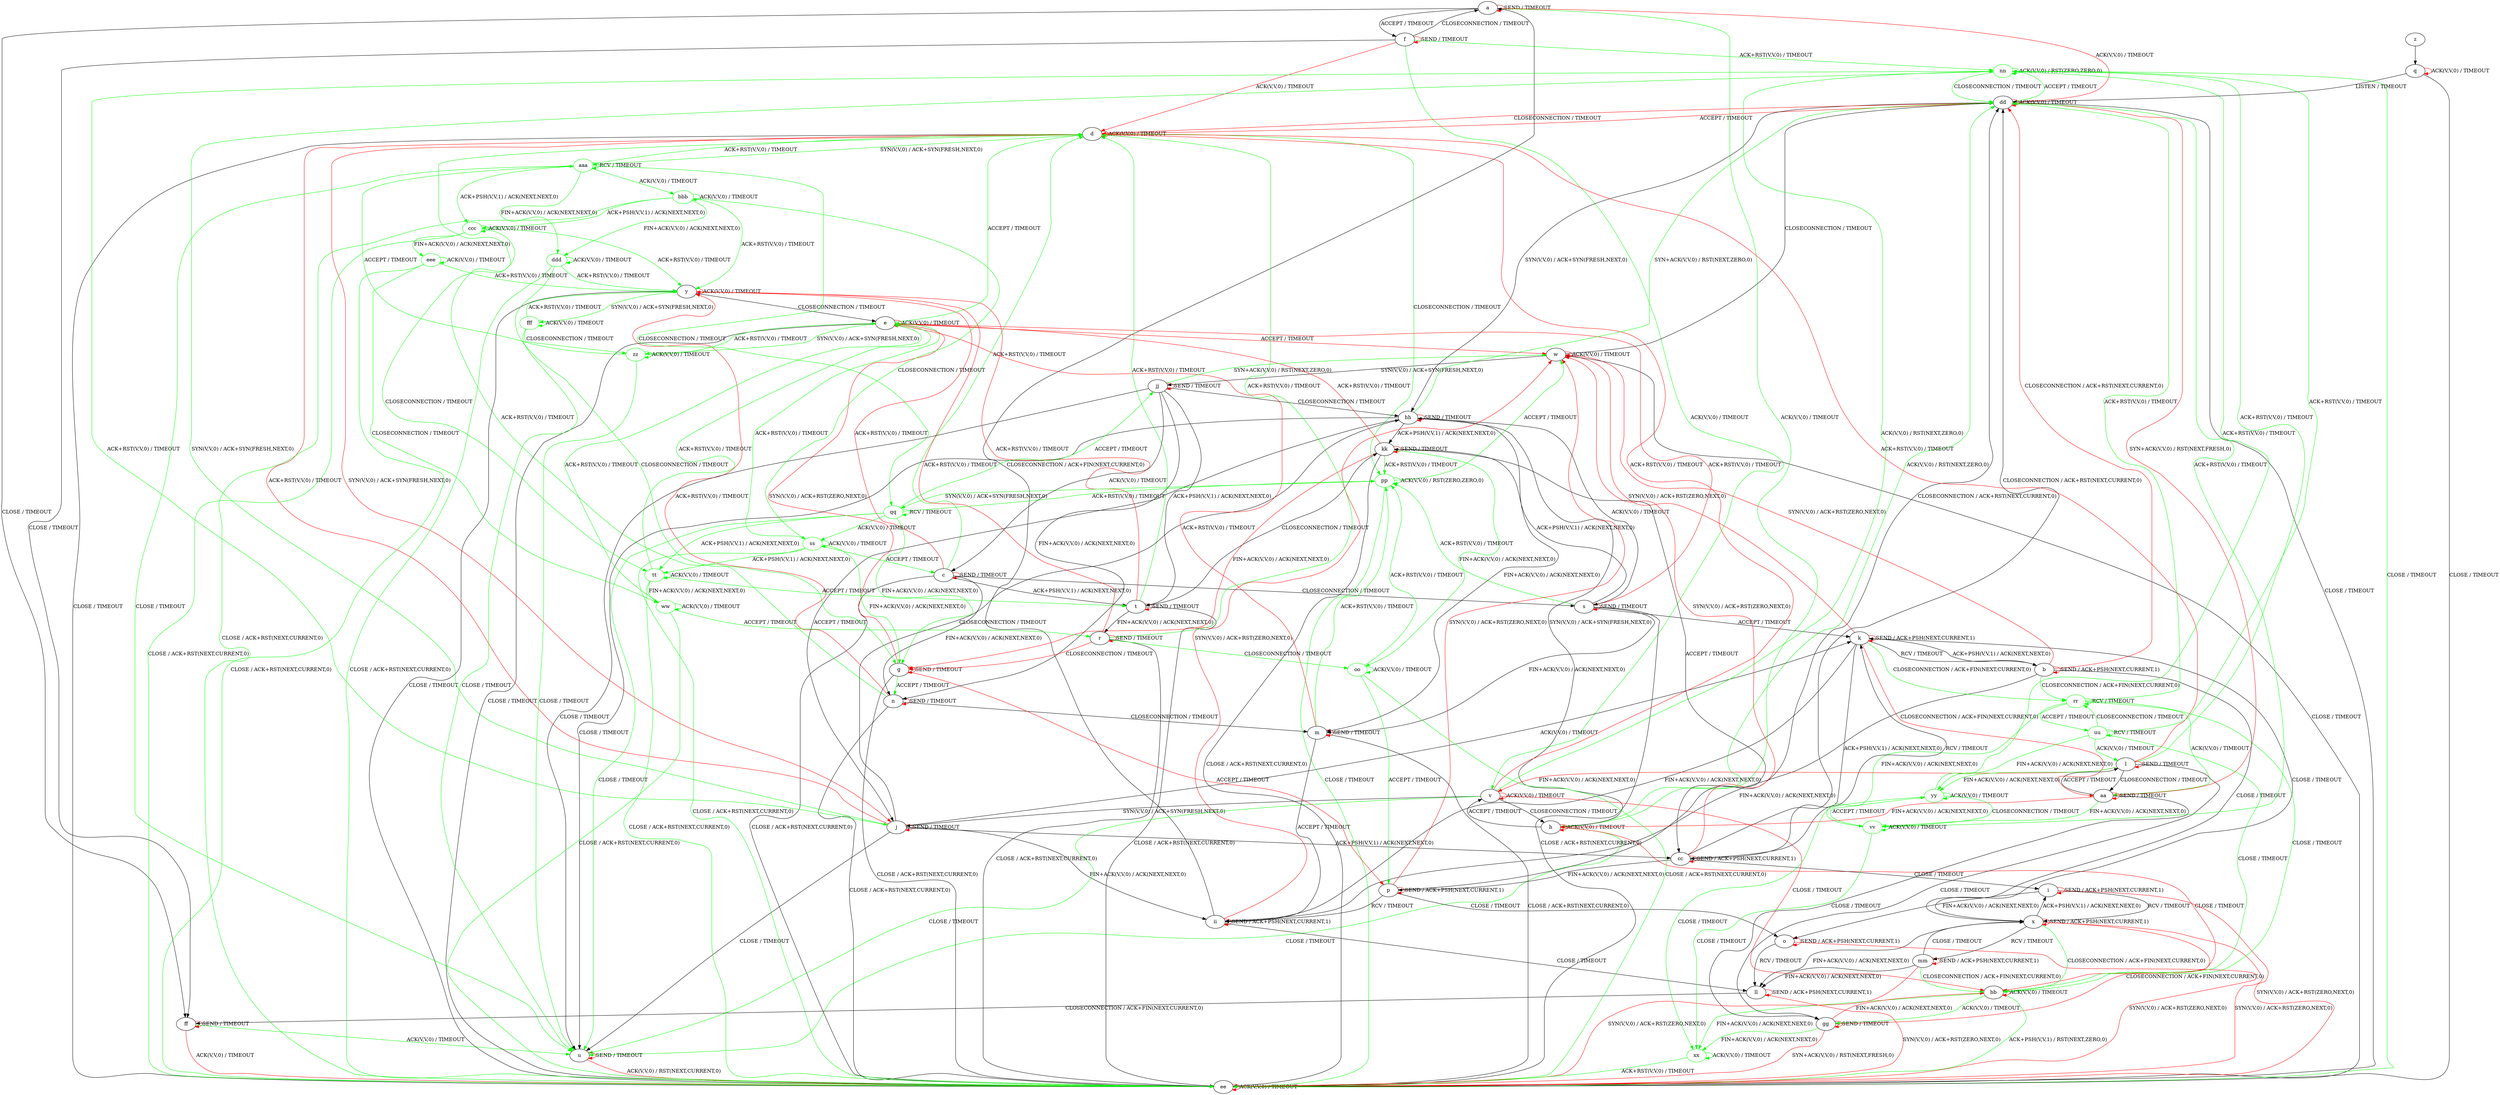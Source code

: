 digraph "" {
	graph ["Incoming time"=13.632042407989502,
		"Outgoing time"=6.1301727294921875,
		Output="{'States': 58, 'Transitions': 871, 'Filename': '../results/tcp/TCP_Windows8_Server-TCP_Linux_Server-msat-2.dot'}",
		Reference="{'States': 39, 'Transitions': 495, 'Filename': '../subjects/tcp/TCP_Windows8_Server.dot'}",
		Solver=msat,
		Updated="{'States': 58, 'Transitions': 685, 'Filename': '../subjects/tcp/TCP_Linux_Server.dot'}",
		"f-measure"=0.5237288135593221,
		precision=0.4510948905109489,
		recall=0.6242424242424243
	];
	a -> a [key=0,
	color=red,
	label="SEND / TIMEOUT"];
a -> f [key=0,
label="ACCEPT / TIMEOUT"];
a -> h [key=0,
color=green,
label="ACK(V,V,0) / TIMEOUT"];
a -> dd [key=0,
color=red,
label="ACK(V,V,0) / TIMEOUT"];
a -> ff [key=0,
label="CLOSE / TIMEOUT"];
b -> b [key=0,
color=red,
label="SEND / ACK+PSH(NEXT,CURRENT,1)"];
b -> k [key=0,
label="ACK+PSH(V,V,1) / ACK(NEXT,NEXT,0)"];
b -> w [key=0,
color=red,
label="SYN(V,V,0) / ACK+RST(ZERO,NEXT,0)"];
b -> x [key=0,
label="CLOSE / TIMEOUT"];
b -> dd [key=0,
color=red,
label="CLOSECONNECTION / ACK+RST(NEXT,CURRENT,0)"];
b -> ii [key=0,
label="FIN+ACK(V,V,0) / ACK(NEXT,NEXT,0)"];
rr [color=green];
b -> rr [key=0,
color=green,
label="CLOSECONNECTION / ACK+FIN(NEXT,CURRENT,0)"];
c -> c [key=0,
color=red,
label="SEND / TIMEOUT"];
c -> d [key=0,
color=green,
label="ACK+RST(V,V,0) / TIMEOUT"];
c -> n [key=0,
label="FIN+ACK(V,V,0) / ACK(NEXT,NEXT,0)"];
c -> s [key=0,
label="CLOSECONNECTION / TIMEOUT"];
c -> t [key=0,
label="ACK+PSH(V,V,1) / ACK(NEXT,NEXT,0)"];
c -> y [key=0,
color=red,
label="ACK+RST(V,V,0) / TIMEOUT"];
c -> ee [key=0,
label="CLOSE / ACK+RST(NEXT,CURRENT,0)"];
d -> d [key=0,
color=red,
label="ACK(V,V,0) / TIMEOUT"];
d -> j [key=0,
color=red,
label="SYN(V,V,0) / ACK+SYN(FRESH,NEXT,0)"];
d -> dd [key=0,
color=red,
label="CLOSECONNECTION / TIMEOUT"];
d -> ee [key=0,
label="CLOSE / TIMEOUT"];
pp [color=green];
d -> pp [key=0,
color=green,
label="CLOSECONNECTION / TIMEOUT"];
aaa [color=green];
d -> aaa [key=0,
color=green,
label="SYN(V,V,0) / ACK+SYN(FRESH,NEXT,0)"];
e -> d [key=0,
color=green,
label="ACCEPT / TIMEOUT"];
e -> e [key=0,
color=red,
label="ACK(V,V,0) / TIMEOUT"];
e -> w [key=0,
color=red,
label="ACCEPT / TIMEOUT"];
e -> ee [key=0,
label="CLOSE / TIMEOUT"];
zz [color=green];
e -> zz [key=0,
color=green,
label="SYN(V,V,0) / ACK+SYN(FRESH,NEXT,0)"];
f -> a [key=0,
label="CLOSECONNECTION / TIMEOUT"];
f -> d [key=0,
color=red,
label="ACK(V,V,0) / TIMEOUT"];
f -> f [key=0,
color=red,
label="SEND / TIMEOUT"];
f -> v [key=0,
color=green,
label="ACK(V,V,0) / TIMEOUT"];
f -> ff [key=0,
label="CLOSE / TIMEOUT"];
nn [color=green];
f -> nn [key=0,
color=green,
label="ACK+RST(V,V,0) / TIMEOUT"];
g -> e [key=0,
color=red,
label="SYN(V,V,0) / ACK+RST(ZERO,NEXT,0)"];
g -> g [key=0,
color=red,
label="SEND / TIMEOUT"];
g -> n [key=0,
color=green,
label="ACCEPT / TIMEOUT"];
g -> p [key=0,
color=red,
label="ACCEPT / TIMEOUT"];
g -> ee [key=0,
label="CLOSE / ACK+RST(NEXT,CURRENT,0)"];
h -> h [key=0,
color=red,
label="ACK(V,V,0) / TIMEOUT"];
h -> u [key=0,
color=green,
label="CLOSE / TIMEOUT"];
h -> v [key=0,
label="ACCEPT / TIMEOUT"];
h -> bb [key=0,
color=red,
label="CLOSE / TIMEOUT"];
h -> dd [key=0,
color=green,
label="ACK(V,V,0) / RST(NEXT,ZERO,0)"];
h -> hh [key=0,
label="SYN(V,V,0) / ACK+SYN(FRESH,NEXT,0)"];
i -> i [key=0,
color=red,
label="SEND / ACK+PSH(NEXT,CURRENT,1)"];
i -> o [key=0,
label="FIN+ACK(V,V,0) / ACK(NEXT,NEXT,0)"];
i -> x [key=0,
label="RCV / TIMEOUT"];
i -> ee [key=0,
color=red,
label="SYN(V,V,0) / ACK+RST(ZERO,NEXT,0)"];
j -> d [key=0,
color=red,
label="ACK+RST(V,V,0) / TIMEOUT"];
j -> j [key=0,
color=red,
label="SEND / TIMEOUT"];
j -> k [key=0,
label="ACK(V,V,0) / TIMEOUT"];
j -> u [key=0,
label="CLOSE / TIMEOUT"];
j -> cc [key=0,
label="ACK+PSH(V,V,1) / ACK(NEXT,NEXT,0)"];
j -> hh [key=0,
label="CLOSECONNECTION / TIMEOUT"];
j -> ii [key=0,
label="FIN+ACK(V,V,0) / ACK(NEXT,NEXT,0)"];
j -> nn [key=0,
color=green,
label="ACK+RST(V,V,0) / TIMEOUT"];
k -> b [key=0,
label="RCV / TIMEOUT"];
k -> k [key=0,
color=red,
label="SEND / ACK+PSH(NEXT,CURRENT,1)"];
k -> w [key=0,
color=red,
label="SYN(V,V,0) / ACK+RST(ZERO,NEXT,0)"];
k -> x [key=0,
label="CLOSE / TIMEOUT"];
k -> aa [key=0,
color=red,
label="CLOSECONNECTION / ACK+FIN(NEXT,CURRENT,0)"];
k -> cc [key=0,
label="ACK+PSH(V,V,1) / ACK(NEXT,NEXT,0)"];
k -> ii [key=0,
label="FIN+ACK(V,V,0) / ACK(NEXT,NEXT,0)"];
k -> rr [key=0,
color=green,
label="CLOSECONNECTION / ACK+FIN(NEXT,CURRENT,0)"];
l -> d [key=0,
color=red,
label="ACK+RST(V,V,0) / TIMEOUT"];
l -> l [key=0,
color=red,
label="SEND / TIMEOUT"];
l -> v [key=0,
color=red,
label="FIN+ACK(V,V,0) / ACK(NEXT,NEXT,0)"];
l -> aa [key=0,
label="CLOSECONNECTION / TIMEOUT"];
l -> gg [key=0,
label="CLOSE / TIMEOUT"];
l -> nn [key=0,
color=green,
label="ACK+RST(V,V,0) / TIMEOUT"];
yy [color=green];
l -> yy [key=0,
color=green,
label="FIN+ACK(V,V,0) / ACK(NEXT,NEXT,0)"];
m -> e [key=0,
color=red,
label="ACK+RST(V,V,0) / TIMEOUT"];
m -> m [key=0,
color=red,
label="SEND / TIMEOUT"];
m -> ee [key=0,
label="CLOSE / ACK+RST(NEXT,CURRENT,0)"];
m -> ii [key=0,
label="ACCEPT / TIMEOUT"];
m -> pp [key=0,
color=green,
label="ACK+RST(V,V,0) / TIMEOUT"];
n -> d [key=0,
color=green,
label="ACK+RST(V,V,0) / TIMEOUT"];
n -> m [key=0,
label="CLOSECONNECTION / TIMEOUT"];
n -> n [key=0,
color=red,
label="SEND / TIMEOUT"];
n -> y [key=0,
color=red,
label="ACK+RST(V,V,0) / TIMEOUT"];
n -> ee [key=0,
label="CLOSE / ACK+RST(NEXT,CURRENT,0)"];
o -> o [key=0,
color=red,
label="SEND / ACK+PSH(NEXT,CURRENT,1)"];
o -> ee [key=0,
color=red,
label="SYN(V,V,0) / ACK+RST(ZERO,NEXT,0)"];
o -> ll [key=0,
label="RCV / TIMEOUT"];
p -> o [key=0,
label="CLOSE / TIMEOUT"];
p -> p [key=0,
color=red,
label="SEND / ACK+PSH(NEXT,CURRENT,1)"];
p -> w [key=0,
color=red,
label="SYN(V,V,0) / ACK+RST(ZERO,NEXT,0)"];
p -> dd [key=0,
label="CLOSECONNECTION / ACK+RST(NEXT,CURRENT,0)"];
p -> ii [key=0,
label="RCV / TIMEOUT"];
q -> q [key=0,
color=red,
label="ACK(V,V,0) / TIMEOUT"];
q -> dd [key=0,
label="LISTEN / TIMEOUT"];
q -> ee [key=0,
label="CLOSE / TIMEOUT"];
r -> d [key=0,
color=green,
label="ACK+RST(V,V,0) / TIMEOUT"];
r -> g [key=0,
color=red,
label="CLOSECONNECTION / TIMEOUT"];
r -> r [key=0,
color=red,
label="SEND / TIMEOUT"];
r -> y [key=0,
color=red,
label="ACK+RST(V,V,0) / TIMEOUT"];
r -> ee [key=0,
label="CLOSE / ACK+RST(NEXT,CURRENT,0)"];
oo [color=green];
r -> oo [key=0,
color=green,
label="CLOSECONNECTION / TIMEOUT"];
s -> e [key=0,
color=red,
label="ACK+RST(V,V,0) / TIMEOUT"];
s -> k [key=0,
label="ACCEPT / TIMEOUT"];
s -> m [key=0,
label="FIN+ACK(V,V,0) / ACK(NEXT,NEXT,0)"];
s -> s [key=0,
color=red,
label="SEND / TIMEOUT"];
s -> ee [key=0,
label="CLOSE / ACK+RST(NEXT,CURRENT,0)"];
s -> kk [key=0,
label="ACK+PSH(V,V,1) / ACK(NEXT,NEXT,0)"];
s -> pp [key=0,
color=green,
label="ACK+RST(V,V,0) / TIMEOUT"];
t -> d [key=0,
color=green,
label="ACK+RST(V,V,0) / TIMEOUT"];
t -> r [key=0,
label="FIN+ACK(V,V,0) / ACK(NEXT,NEXT,0)"];
t -> t [key=0,
color=red,
label="SEND / TIMEOUT"];
t -> y [key=0,
color=red,
label="ACK+RST(V,V,0) / TIMEOUT"];
t -> ee [key=0,
label="CLOSE / ACK+RST(NEXT,CURRENT,0)"];
t -> kk [key=0,
label="CLOSECONNECTION / TIMEOUT"];
u -> u [key=0,
color=red,
label="SEND / TIMEOUT"];
u -> ee [key=0,
color=red,
label="ACK(V,V,0) / RST(NEXT,CURRENT,0)"];
v -> d [key=0,
color=red,
label="ACK+RST(V,V,0) / TIMEOUT"];
v -> h [key=0,
label="CLOSECONNECTION / TIMEOUT"];
v -> j [key=0,
label="SYN(V,V,0) / ACK+SYN(FRESH,NEXT,0)"];
v -> u [key=0,
color=green,
label="CLOSE / TIMEOUT"];
v -> v [key=0,
color=red,
label="ACK(V,V,0) / TIMEOUT"];
v -> bb [key=0,
color=red,
label="CLOSE / TIMEOUT"];
v -> nn [key=0,
color=green,
label="ACK(V,V,0) / RST(NEXT,ZERO,0)"];
w -> w [key=0,
color=red,
label="ACK(V,V,0) / TIMEOUT"];
w -> dd [key=0,
label="CLOSECONNECTION / TIMEOUT"];
w -> ee [key=0,
label="CLOSE / TIMEOUT"];
w -> jj [key=0,
label="SYN(V,V,0) / ACK+SYN(FRESH,NEXT,0)"];
x -> i [key=0,
label="ACK+PSH(V,V,1) / ACK(NEXT,NEXT,0)"];
x -> x [key=0,
color=red,
label="SEND / ACK+PSH(NEXT,CURRENT,1)"];
x -> bb [key=0,
color=green,
label="CLOSECONNECTION / ACK+FIN(NEXT,CURRENT,0)"];
x -> ee [key=0,
color=red,
label="SYN(V,V,0) / ACK+RST(ZERO,NEXT,0)"];
x -> gg [key=0,
color=red,
label="CLOSECONNECTION / ACK+FIN(NEXT,CURRENT,0)"];
x -> ll [key=0,
label="FIN+ACK(V,V,0) / ACK(NEXT,NEXT,0)"];
x -> mm [key=0,
label="RCV / TIMEOUT"];
y -> e [key=0,
label="CLOSECONNECTION / TIMEOUT"];
y -> y [key=0,
color=red,
label="ACK(V,V,0) / TIMEOUT"];
y -> ee [key=0,
label="CLOSE / TIMEOUT"];
fff [color=green];
y -> fff [key=0,
color=green,
label="SYN(V,V,0) / ACK+SYN(FRESH,NEXT,0)"];
z -> q [key=0];
aa -> h [key=0,
color=red,
label="FIN+ACK(V,V,0) / ACK(NEXT,NEXT,0)"];
aa -> l [key=0,
label="ACCEPT / TIMEOUT"];
aa -> aa [key=0,
color=red,
label="SEND / TIMEOUT"];
aa -> dd [key=0,
color=red,
label="SYN+ACK(V,V,0) / RST(NEXT,FRESH,0)"];
aa -> gg [key=0,
label="CLOSE / TIMEOUT"];
vv [color=green];
aa -> vv [key=0,
color=green,
label="FIN+ACK(V,V,0) / ACK(NEXT,NEXT,0)"];
bb -> bb [key=0,
color=red,
label="ACK(V,V,0) / TIMEOUT"];
bb -> ee [key=0,
color=green,
label="ACK+PSH(V,V,1) / RST(NEXT,ZERO,0)"];
bb -> gg [key=0,
color=green,
label="ACK(V,V,0) / TIMEOUT"];
xx [color=green];
bb -> xx [key=0,
color=green,
label="FIN+ACK(V,V,0) / ACK(NEXT,NEXT,0)"];
cc -> i [key=0,
label="CLOSE / TIMEOUT"];
cc -> k [key=0,
label="RCV / TIMEOUT"];
cc -> p [key=0,
label="FIN+ACK(V,V,0) / ACK(NEXT,NEXT,0)"];
cc -> w [key=0,
color=red,
label="SYN(V,V,0) / ACK+RST(ZERO,NEXT,0)"];
cc -> cc [key=0,
color=red,
label="SEND / ACK+PSH(NEXT,CURRENT,1)"];
cc -> dd [key=0,
label="CLOSECONNECTION / ACK+RST(NEXT,CURRENT,0)"];
dd -> d [key=0,
color=red,
label="ACCEPT / TIMEOUT"];
dd -> dd [key=0,
color=red,
label="ACK(V,V,0) / TIMEOUT"];
dd -> ee [key=0,
label="CLOSE / TIMEOUT"];
dd -> hh [key=0,
label="SYN(V,V,0) / ACK+SYN(FRESH,NEXT,0)"];
dd -> nn [key=0,
color=green,
label="ACCEPT / TIMEOUT"];
ee -> ee [key=0,
color=red,
label="ACK(V,V,0) / TIMEOUT"];
ff -> u [key=0,
color=green,
label="ACK(V,V,0) / TIMEOUT"];
ff -> ee [key=0,
color=red,
label="ACK(V,V,0) / TIMEOUT"];
ff -> ff [key=0,
color=red,
label="SEND / TIMEOUT"];
gg -> bb [key=0,
color=red,
label="FIN+ACK(V,V,0) / ACK(NEXT,NEXT,0)"];
gg -> ee [key=0,
color=red,
label="SYN+ACK(V,V,0) / RST(NEXT,FRESH,0)"];
gg -> gg [key=0,
color=red,
label="SEND / TIMEOUT"];
gg -> xx [key=0,
color=green,
label="FIN+ACK(V,V,0) / ACK(NEXT,NEXT,0)"];
hh -> j [key=0,
label="ACCEPT / TIMEOUT"];
hh -> m [key=0,
label="FIN+ACK(V,V,0) / ACK(NEXT,NEXT,0)"];
hh -> s [key=0,
label="ACK(V,V,0) / TIMEOUT"];
hh -> u [key=0,
label="CLOSE / TIMEOUT"];
hh -> dd [key=0,
color=green,
label="SYN+ACK(V,V,0) / RST(NEXT,ZERO,0)"];
hh -> hh [key=0,
color=red,
label="SEND / TIMEOUT"];
hh -> kk [key=0,
label="ACK+PSH(V,V,1) / ACK(NEXT,NEXT,0)"];
ii -> a [key=0,
label="CLOSECONNECTION / ACK+FIN(NEXT,CURRENT,0)"];
ii -> w [key=0,
color=red,
label="SYN(V,V,0) / ACK+RST(ZERO,NEXT,0)"];
ii -> ii [key=0,
color=red,
label="SEND / ACK+PSH(NEXT,CURRENT,1)"];
ii -> ll [key=0,
label="CLOSE / TIMEOUT"];
jj -> c [key=0,
label="ACK(V,V,0) / TIMEOUT"];
jj -> n [key=0,
label="FIN+ACK(V,V,0) / ACK(NEXT,NEXT,0)"];
jj -> t [key=0,
label="ACK+PSH(V,V,1) / ACK(NEXT,NEXT,0)"];
jj -> u [key=0,
label="CLOSE / TIMEOUT"];
jj -> w [key=0,
color=green,
label="SYN+ACK(V,V,0) / RST(NEXT,ZERO,0)"];
jj -> hh [key=0,
label="CLOSECONNECTION / TIMEOUT"];
jj -> jj [key=0,
color=red,
label="SEND / TIMEOUT"];
kk -> e [key=0,
color=red,
label="ACK+RST(V,V,0) / TIMEOUT"];
kk -> g [key=0,
color=red,
label="FIN+ACK(V,V,0) / ACK(NEXT,NEXT,0)"];
kk -> cc [key=0,
label="ACCEPT / TIMEOUT"];
kk -> ee [key=0,
label="CLOSE / ACK+RST(NEXT,CURRENT,0)"];
kk -> kk [key=0,
color=red,
label="SEND / TIMEOUT"];
kk -> oo [key=0,
color=green,
label="FIN+ACK(V,V,0) / ACK(NEXT,NEXT,0)"];
kk -> pp [key=0,
color=green,
label="ACK+RST(V,V,0) / TIMEOUT"];
ll -> ee [key=0,
color=red,
label="SYN(V,V,0) / ACK+RST(ZERO,NEXT,0)"];
ll -> ff [key=0,
label="CLOSECONNECTION / ACK+FIN(NEXT,CURRENT,0)"];
ll -> ll [key=0,
color=red,
label="SEND / ACK+PSH(NEXT,CURRENT,1)"];
mm -> x [key=0,
label="CLOSE / TIMEOUT"];
mm -> bb [key=0,
color=green,
label="CLOSECONNECTION / ACK+FIN(NEXT,CURRENT,0)"];
mm -> ee [key=0,
color=red,
label="SYN(V,V,0) / ACK+RST(ZERO,NEXT,0)"];
mm -> ll [key=0,
label="FIN+ACK(V,V,0) / ACK(NEXT,NEXT,0)"];
mm -> mm [key=0,
color=red,
label="SEND / ACK+PSH(NEXT,CURRENT,1)"];
nn -> j [key=0,
color=green,
label="SYN(V,V,0) / ACK+SYN(FRESH,NEXT,0)"];
nn -> dd [key=0,
color=green,
label="CLOSECONNECTION / TIMEOUT"];
nn -> ee [key=0,
color=green,
label="CLOSE / TIMEOUT"];
nn -> nn [key=0,
color=green,
label="ACK(V,V,0) / RST(ZERO,ZERO,0)"];
oo -> p [key=0,
color=green,
label="ACCEPT / TIMEOUT"];
oo -> ee [key=0,
color=green,
label="CLOSE / ACK+RST(NEXT,CURRENT,0)"];
oo -> oo [key=0,
color=green,
label="ACK(V,V,0) / TIMEOUT"];
oo -> pp [key=0,
color=green,
label="ACK+RST(V,V,0) / TIMEOUT"];
pp -> w [key=0,
color=green,
label="ACCEPT / TIMEOUT"];
pp -> ee [key=0,
color=green,
label="CLOSE / TIMEOUT"];
pp -> pp [key=0,
color=green,
label="ACK(V,V,0) / RST(ZERO,ZERO,0)"];
qq [color=green];
pp -> qq [key=0,
color=green,
label="SYN(V,V,0) / ACK+SYN(FRESH,NEXT,0)"];
qq -> g [key=0,
color=green,
label="FIN+ACK(V,V,0) / ACK(NEXT,NEXT,0)"];
qq -> u [key=0,
color=green,
label="CLOSE / TIMEOUT"];
qq -> jj [key=0,
color=green,
label="ACCEPT / TIMEOUT"];
qq -> pp [key=0,
color=green,
label="ACK+RST(V,V,0) / TIMEOUT"];
qq -> qq [key=0,
color=green,
label="RCV / TIMEOUT"];
ss [color=green];
qq -> ss [key=0,
color=green,
label="ACK(V,V,0) / TIMEOUT"];
tt [color=green];
qq -> tt [key=0,
color=green,
label="ACK+PSH(V,V,1) / ACK(NEXT,NEXT,0)"];
rr -> aa [key=0,
color=green,
label="ACK(V,V,0) / TIMEOUT"];
rr -> bb [key=0,
color=green,
label="CLOSE / TIMEOUT"];
rr -> dd [key=0,
color=green,
label="ACK+RST(V,V,0) / TIMEOUT"];
rr -> rr [key=0,
color=green,
label="RCV / TIMEOUT"];
uu [color=green];
rr -> uu [key=0,
color=green,
label="ACCEPT / TIMEOUT"];
rr -> vv [key=0,
color=green,
label="FIN+ACK(V,V,0) / ACK(NEXT,NEXT,0)"];
ss -> c [key=0,
color=green,
label="ACCEPT / TIMEOUT"];
ss -> e [key=0,
color=green,
label="ACK+RST(V,V,0) / TIMEOUT"];
ss -> g [key=0,
color=green,
label="FIN+ACK(V,V,0) / ACK(NEXT,NEXT,0)"];
ss -> ee [key=0,
color=green,
label="CLOSE / ACK+RST(NEXT,CURRENT,0)"];
ss -> ss [key=0,
color=green,
label="ACK(V,V,0) / TIMEOUT"];
ss -> tt [key=0,
color=green,
label="ACK+PSH(V,V,1) / ACK(NEXT,NEXT,0)"];
tt -> e [key=0,
color=green,
label="ACK+RST(V,V,0) / TIMEOUT"];
tt -> t [key=0,
color=green,
label="ACCEPT / TIMEOUT"];
tt -> ee [key=0,
color=green,
label="CLOSE / ACK+RST(NEXT,CURRENT,0)"];
tt -> tt [key=0,
color=green,
label="ACK(V,V,0) / TIMEOUT"];
ww [color=green];
tt -> ww [key=0,
color=green,
label="FIN+ACK(V,V,0) / ACK(NEXT,NEXT,0)"];
uu -> l [key=0,
color=green,
label="ACK(V,V,0) / TIMEOUT"];
uu -> bb [key=0,
color=green,
label="CLOSE / TIMEOUT"];
uu -> nn [key=0,
color=green,
label="ACK+RST(V,V,0) / TIMEOUT"];
uu -> rr [key=0,
color=green,
label="CLOSECONNECTION / TIMEOUT"];
uu -> uu [key=0,
color=green,
label="RCV / TIMEOUT"];
uu -> yy [key=0,
color=green,
label="FIN+ACK(V,V,0) / ACK(NEXT,NEXT,0)"];
vv -> dd [key=0,
color=green,
label="ACK+RST(V,V,0) / TIMEOUT"];
vv -> vv [key=0,
color=green,
label="ACK(V,V,0) / TIMEOUT"];
vv -> xx [key=0,
color=green,
label="CLOSE / TIMEOUT"];
vv -> yy [key=0,
color=green,
label="ACCEPT / TIMEOUT"];
ww -> e [key=0,
color=green,
label="ACK+RST(V,V,0) / TIMEOUT"];
ww -> r [key=0,
color=green,
label="ACCEPT / TIMEOUT"];
ww -> ee [key=0,
color=green,
label="CLOSE / ACK+RST(NEXT,CURRENT,0)"];
ww -> ww [key=0,
color=green,
label="ACK(V,V,0) / TIMEOUT"];
xx -> ee [key=0,
color=green,
label="ACK+RST(V,V,0) / TIMEOUT"];
xx -> xx [key=0,
color=green,
label="ACK(V,V,0) / TIMEOUT"];
yy -> nn [key=0,
color=green,
label="ACK+RST(V,V,0) / TIMEOUT"];
yy -> vv [key=0,
color=green,
label="CLOSECONNECTION / TIMEOUT"];
yy -> xx [key=0,
color=green,
label="CLOSE / TIMEOUT"];
yy -> yy [key=0,
color=green,
label="ACK(V,V,0) / TIMEOUT"];
zz -> e [key=0,
color=green,
label="ACK+RST(V,V,0) / TIMEOUT"];
zz -> u [key=0,
color=green,
label="CLOSE / TIMEOUT"];
zz -> zz [key=0,
color=green,
label="ACK(V,V,0) / TIMEOUT"];
zz -> aaa [key=0,
color=green,
label="ACCEPT / TIMEOUT"];
aaa -> d [key=0,
color=green,
label="ACK+RST(V,V,0) / TIMEOUT"];
aaa -> u [key=0,
color=green,
label="CLOSE / TIMEOUT"];
aaa -> qq [key=0,
color=green,
label="CLOSECONNECTION / TIMEOUT"];
aaa -> aaa [key=0,
color=green,
label="RCV / TIMEOUT"];
bbb [color=green];
aaa -> bbb [key=0,
color=green,
label="ACK(V,V,0) / TIMEOUT"];
ccc [color=green];
aaa -> ccc [key=0,
color=green,
label="ACK+PSH(V,V,1) / ACK(NEXT,NEXT,0)"];
ddd [color=green];
aaa -> ddd [key=0,
color=green,
label="FIN+ACK(V,V,0) / ACK(NEXT,NEXT,0)"];
bbb -> y [key=0,
color=green,
label="ACK+RST(V,V,0) / TIMEOUT"];
bbb -> ee [key=0,
color=green,
label="CLOSE / ACK+RST(NEXT,CURRENT,0)"];
bbb -> ss [key=0,
color=green,
label="CLOSECONNECTION / TIMEOUT"];
bbb -> bbb [key=0,
color=green,
label="ACK(V,V,0) / TIMEOUT"];
bbb -> ccc [key=0,
color=green,
label="ACK+PSH(V,V,1) / ACK(NEXT,NEXT,0)"];
bbb -> ddd [key=0,
color=green,
label="FIN+ACK(V,V,0) / ACK(NEXT,NEXT,0)"];
ccc -> y [key=0,
color=green,
label="ACK+RST(V,V,0) / TIMEOUT"];
ccc -> ee [key=0,
color=green,
label="CLOSE / ACK+RST(NEXT,CURRENT,0)"];
ccc -> tt [key=0,
color=green,
label="CLOSECONNECTION / TIMEOUT"];
ccc -> ccc [key=0,
color=green,
label="ACK(V,V,0) / TIMEOUT"];
eee [color=green];
ccc -> eee [key=0,
color=green,
label="FIN+ACK(V,V,0) / ACK(NEXT,NEXT,0)"];
ddd -> g [key=0,
color=green,
label="CLOSECONNECTION / TIMEOUT"];
ddd -> y [key=0,
color=green,
label="ACK+RST(V,V,0) / TIMEOUT"];
ddd -> ee [key=0,
color=green,
label="CLOSE / ACK+RST(NEXT,CURRENT,0)"];
ddd -> ddd [key=0,
color=green,
label="ACK(V,V,0) / TIMEOUT"];
eee -> y [key=0,
color=green,
label="ACK+RST(V,V,0) / TIMEOUT"];
eee -> ee [key=0,
color=green,
label="CLOSE / ACK+RST(NEXT,CURRENT,0)"];
eee -> ww [key=0,
color=green,
label="CLOSECONNECTION / TIMEOUT"];
eee -> eee [key=0,
color=green,
label="ACK(V,V,0) / TIMEOUT"];
fff -> u [key=0,
color=green,
label="CLOSE / TIMEOUT"];
fff -> y [key=0,
color=green,
label="ACK+RST(V,V,0) / TIMEOUT"];
fff -> zz [key=0,
color=green,
label="CLOSECONNECTION / TIMEOUT"];
fff -> fff [key=0,
color=green,
label="ACK(V,V,0) / TIMEOUT"];
}
